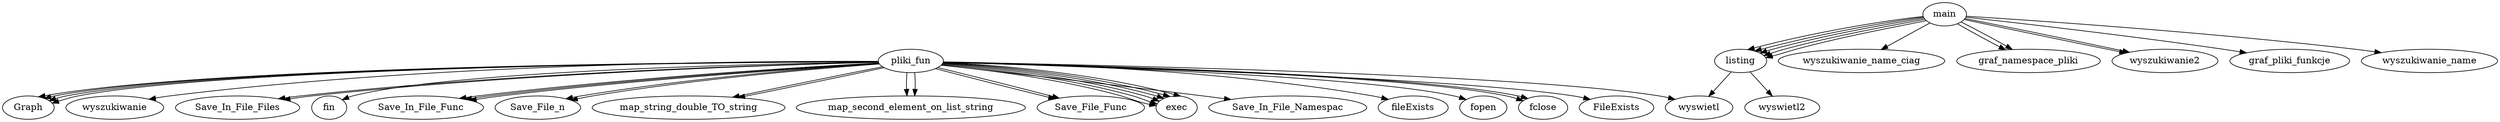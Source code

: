 digraph files_graph
{
"listing"->"wyswietl2"
"listing"->"wyswietl"
"main"->"listing"
"main"->"listing"
"main"->"wyszukiwanie_name_ciag"
"main"->"graf_namespace_pliki"
"main"->"listing"
"main"->"wyszukiwanie2"
"main"->"listing"
"main"->"wyszukiwanie2"
"main"->"graf_pliki_funkcje"
"main"->"listing"
"main"->"wyszukiwanie_name"
"main"->"graf_namespace_pliki"
"pliki_fun"->"wyswietl"
"pliki_fun"->"Graph"
"pliki_fun"->"wyszukiwanie"
"pliki_fun"->"Save_In_File_Files"
"pliki_fun"->"Graph"
"pliki_fun"->"fin"
"pliki_fun"->"Save_In_File_Func"
"pliki_fun"->"Save_In_File_Func"
"pliki_fun"->"Graph"
"pliki_fun"->"Save_File_n"
"pliki_fun"->"Graph"
"pliki_fun"->"map_string_double_TO_string"
"pliki_fun"->"map_second_element_on_list_string"
"pliki_fun"->"Save_File_Func"
"pliki_fun"->"Save_File_n"
"pliki_fun"->"exec"
"pliki_fun"->"map_string_double_TO_string"
"pliki_fun"->"map_second_element_on_list_string"
"pliki_fun"->"Save_File_Func"
"pliki_fun"->"exec"
"pliki_fun"->"Save_In_File_Namespac"
"pliki_fun"->"exec"
"pliki_fun"->"fileExists"
"pliki_fun"->"fopen"
"pliki_fun"->"fclose"
"pliki_fun"->"fclose"
"pliki_fun"->"FileExists"
"pliki_fun"->"Save_In_File_Func"
"pliki_fun"->"exec"
"pliki_fun"->"Save_In_File_Files"
"pliki_fun"->"exec"
"pliki_fun"->"exec"
}
